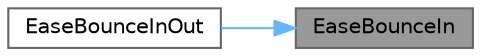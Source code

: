 digraph "EaseBounceIn"
{
 // LATEX_PDF_SIZE
  bgcolor="transparent";
  edge [fontname=Helvetica,fontsize=10,labelfontname=Helvetica,labelfontsize=10];
  node [fontname=Helvetica,fontsize=10,shape=box,height=0.2,width=0.4];
  rankdir="RL";
  Node1 [id="Node000001",label="EaseBounceIn",height=0.2,width=0.4,color="gray40", fillcolor="grey60", style="filled", fontcolor="black",tooltip=" "];
  Node1 -> Node2 [id="edge3_Node000001_Node000002",dir="back",color="steelblue1",style="solid",tooltip=" "];
  Node2 [id="Node000002",label="EaseBounceInOut",height=0.2,width=0.4,color="grey40", fillcolor="white", style="filled",URL="$_classes_2lib_2raylib_2src_2easings_8h.html#ab09121f83301ac7b9fcb3e1a42a35546",tooltip=" "];
}
